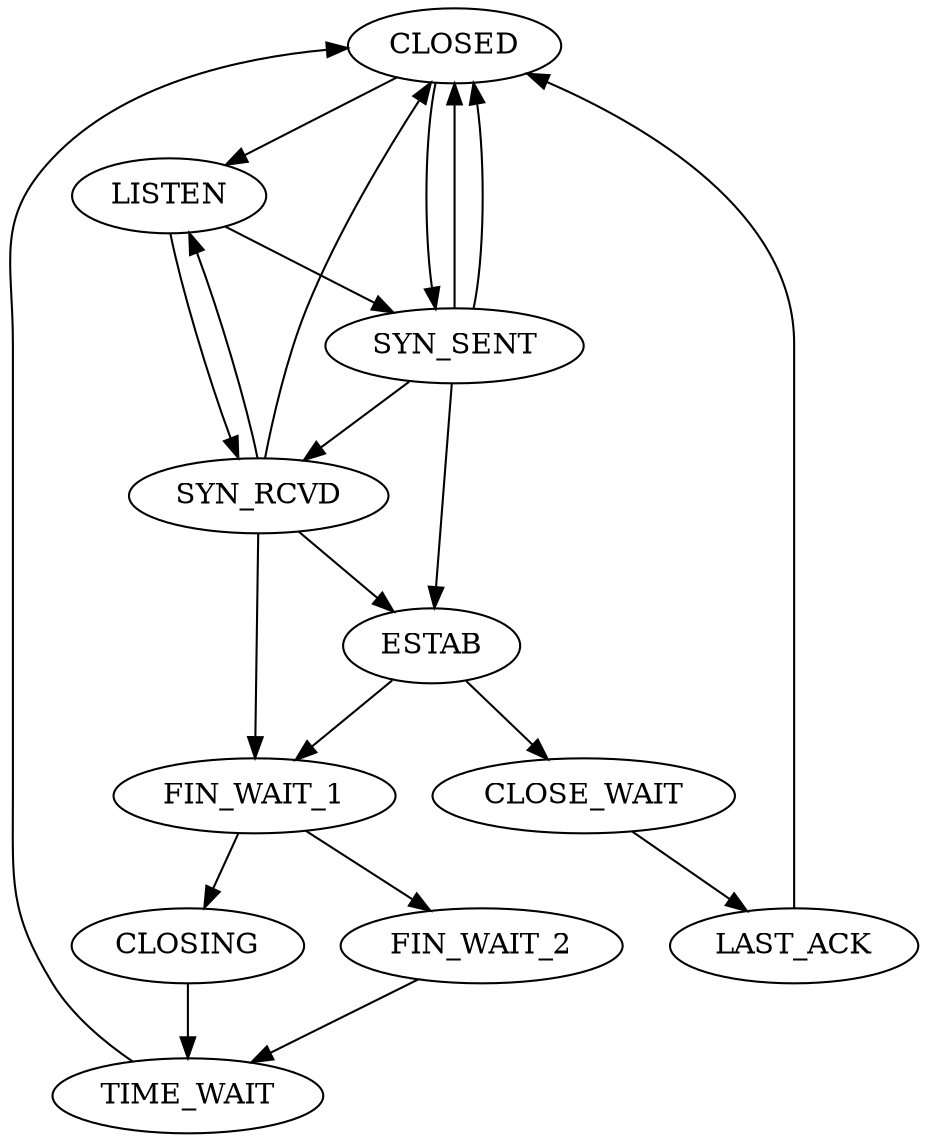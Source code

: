 digraph TCP {
CLOSED -> LISTEN [rcvd="A_LISTEN", send="-"];
ESTAB -> FIN_WAIT_1 [rcvd="A_CLOSE", send="M_Fin"];

SYN_RCVD -> FIN_WAIT_1 [rcvd="A_CLOSE", send="M_Fin"];

FIN_WAIT_1 -> FIN_WAIT_2[rcvd="M_Ack", send="-"];

FIN_WAIT_1-> CLOSING [rcvd="M_Fin", send="M_Ack"];

FIN_WAIT_2 -> TIME_WAIT[rcvd="M_FinAck", send="M_Ack"];

CLOSING -> TIME_WAIT [rcvd="M_Ack", send="-"];

CLOSED -> SYN_SENT [rcvd="A_CONNECT", send="M_Syn"];

LISTEN -> SYN_SENT [rcvd="A_SEND", send="M_Syn"];
LISTEN -> SYN_RCVD [rcvd="M_Syn", send="M_SynAck"];


SYN_SENT -> SYN_RCVD [rcvd="M_Syn", send="M_SynAck"];

SYN_RCVD -> ESTAB [rcvd="M_Ack"];
SYN_RCVD -> LISTEN [rcvd="M_Rst"];
SYN_RCVD -> CLOSED [rcvd="E_TIMEOUT", send="M_Rst"];

SYN_SENT -> ESTAB [rcvd="M_SynAck", send="M_Ack"]; 
SYN_SENT -> CLOSED [rcvd="A_CLOSE", send="-"]; 
SYN_SENT -> CLOSED [rcvd="E_TIMEOUT", send="-"]; 


CLOSE_WAIT -> LAST_ACK [rcvd="A_CLOSE", send="M_Fin"];

TIME_WAIT -> CLOSED [rcvd="E_TIMEOUT"];

LAST_ACK -> CLOSED [rcvd="M_Ack", send="-"];

ESTAB -> CLOSE_WAIT [rcvd="M_Fin", send="M_Ack"];
}

